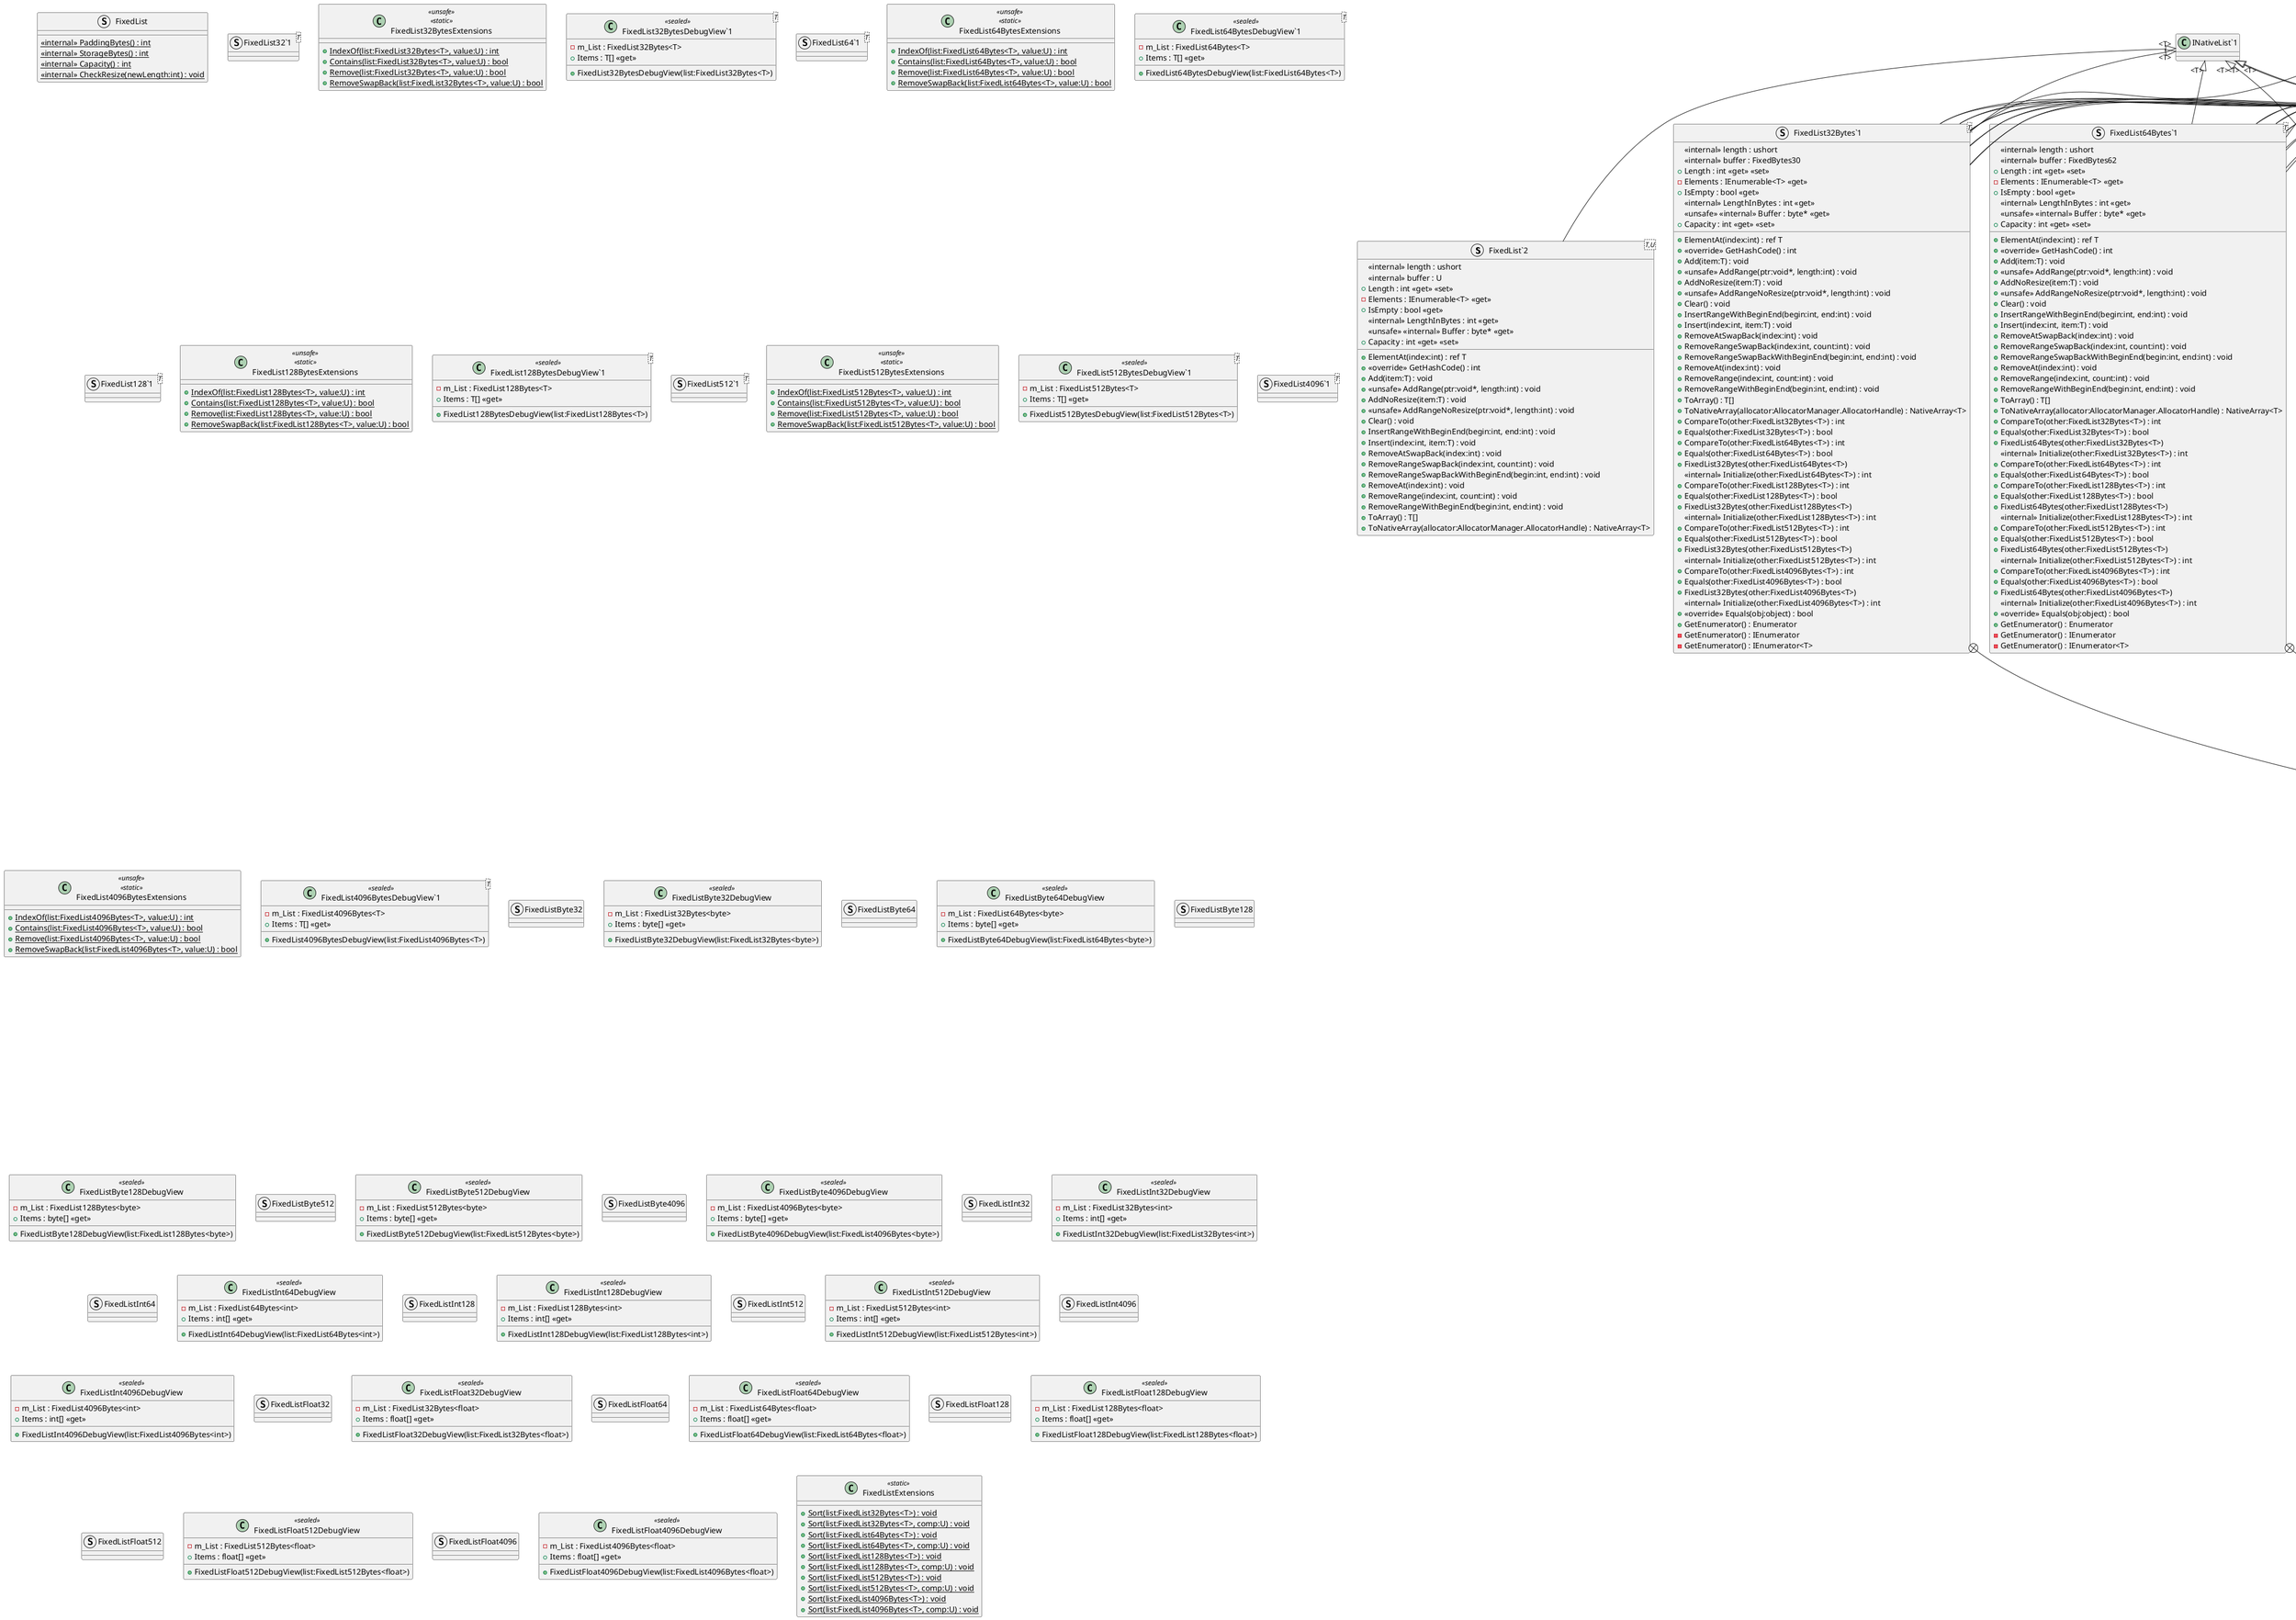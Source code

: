 @startuml
struct "FixedList`2"<T,U> {
    <<internal>> length : ushort
    <<internal>> buffer : U
    + Length : int <<get>> <<set>>
    - Elements : IEnumerable<T> <<get>>
    + IsEmpty : bool <<get>>
    <<internal>> LengthInBytes : int <<get>>
    <<unsafe>> <<internal>> Buffer : byte* <<get>>
    + Capacity : int <<get>> <<set>>
    + ElementAt(index:int) : ref T
    + <<override>> GetHashCode() : int
    + Add(item:T) : void
    + <<unsafe>> AddRange(ptr:void*, length:int) : void
    + AddNoResize(item:T) : void
    + <<unsafe>> AddRangeNoResize(ptr:void*, length:int) : void
    + Clear() : void
    + InsertRangeWithBeginEnd(begin:int, end:int) : void
    + Insert(index:int, item:T) : void
    + RemoveAtSwapBack(index:int) : void
    + RemoveRangeSwapBack(index:int, count:int) : void
    + RemoveRangeSwapBackWithBeginEnd(begin:int, end:int) : void
    + RemoveAt(index:int) : void
    + RemoveRange(index:int, count:int) : void
    + RemoveRangeWithBeginEnd(begin:int, end:int) : void
    + ToArray() : T[]
    + ToNativeArray(allocator:AllocatorManager.AllocatorHandle) : NativeArray<T>
}
struct FixedList {
    <<internal>> {static} PaddingBytes() : int
    <<internal>> {static} StorageBytes() : int
    <<internal>> {static} Capacity() : int
    <<internal>> {static} CheckResize(newLength:int) : void
}
struct "FixedList32`1"<T> {
}
struct "FixedList32Bytes`1"<T> {
    <<internal>> length : ushort
    <<internal>> buffer : FixedBytes30
    + Length : int <<get>> <<set>>
    - Elements : IEnumerable<T> <<get>>
    + IsEmpty : bool <<get>>
    <<internal>> LengthInBytes : int <<get>>
    <<unsafe>> <<internal>> Buffer : byte* <<get>>
    + Capacity : int <<get>> <<set>>
    + ElementAt(index:int) : ref T
    + <<override>> GetHashCode() : int
    + Add(item:T) : void
    + <<unsafe>> AddRange(ptr:void*, length:int) : void
    + AddNoResize(item:T) : void
    + <<unsafe>> AddRangeNoResize(ptr:void*, length:int) : void
    + Clear() : void
    + InsertRangeWithBeginEnd(begin:int, end:int) : void
    + Insert(index:int, item:T) : void
    + RemoveAtSwapBack(index:int) : void
    + RemoveRangeSwapBack(index:int, count:int) : void
    + RemoveRangeSwapBackWithBeginEnd(begin:int, end:int) : void
    + RemoveAt(index:int) : void
    + RemoveRange(index:int, count:int) : void
    + RemoveRangeWithBeginEnd(begin:int, end:int) : void
    + ToArray() : T[]
    + ToNativeArray(allocator:AllocatorManager.AllocatorHandle) : NativeArray<T>
    + CompareTo(other:FixedList32Bytes<T>) : int
    + Equals(other:FixedList32Bytes<T>) : bool
    + CompareTo(other:FixedList64Bytes<T>) : int
    + Equals(other:FixedList64Bytes<T>) : bool
    + FixedList32Bytes(other:FixedList64Bytes<T>)
    <<internal>> Initialize(other:FixedList64Bytes<T>) : int
    + CompareTo(other:FixedList128Bytes<T>) : int
    + Equals(other:FixedList128Bytes<T>) : bool
    + FixedList32Bytes(other:FixedList128Bytes<T>)
    <<internal>> Initialize(other:FixedList128Bytes<T>) : int
    + CompareTo(other:FixedList512Bytes<T>) : int
    + Equals(other:FixedList512Bytes<T>) : bool
    + FixedList32Bytes(other:FixedList512Bytes<T>)
    <<internal>> Initialize(other:FixedList512Bytes<T>) : int
    + CompareTo(other:FixedList4096Bytes<T>) : int
    + Equals(other:FixedList4096Bytes<T>) : bool
    + FixedList32Bytes(other:FixedList4096Bytes<T>)
    <<internal>> Initialize(other:FixedList4096Bytes<T>) : int
    + <<override>> Equals(obj:object) : bool
    + GetEnumerator() : Enumerator
    - GetEnumerator() : IEnumerator
    - GetEnumerator() : IEnumerator<T>
}
class FixedList32BytesExtensions <<unsafe>> <<static>> {
    + {static} IndexOf(list:FixedList32Bytes<T>, value:U) : int
    + {static} Contains(list:FixedList32Bytes<T>, value:U) : bool
    + {static} Remove(list:FixedList32Bytes<T>, value:U) : bool
    + {static} RemoveSwapBack(list:FixedList32Bytes<T>, value:U) : bool
}
class "FixedList32BytesDebugView`1"<T> <<sealed>> {
    - m_List : FixedList32Bytes<T>
    + FixedList32BytesDebugView(list:FixedList32Bytes<T>)
    + Items : T[] <<get>>
}
struct "FixedList64`1"<T> {
}
struct "FixedList64Bytes`1"<T> {
    <<internal>> length : ushort
    <<internal>> buffer : FixedBytes62
    + Length : int <<get>> <<set>>
    - Elements : IEnumerable<T> <<get>>
    + IsEmpty : bool <<get>>
    <<internal>> LengthInBytes : int <<get>>
    <<unsafe>> <<internal>> Buffer : byte* <<get>>
    + Capacity : int <<get>> <<set>>
    + ElementAt(index:int) : ref T
    + <<override>> GetHashCode() : int
    + Add(item:T) : void
    + <<unsafe>> AddRange(ptr:void*, length:int) : void
    + AddNoResize(item:T) : void
    + <<unsafe>> AddRangeNoResize(ptr:void*, length:int) : void
    + Clear() : void
    + InsertRangeWithBeginEnd(begin:int, end:int) : void
    + Insert(index:int, item:T) : void
    + RemoveAtSwapBack(index:int) : void
    + RemoveRangeSwapBack(index:int, count:int) : void
    + RemoveRangeSwapBackWithBeginEnd(begin:int, end:int) : void
    + RemoveAt(index:int) : void
    + RemoveRange(index:int, count:int) : void
    + RemoveRangeWithBeginEnd(begin:int, end:int) : void
    + ToArray() : T[]
    + ToNativeArray(allocator:AllocatorManager.AllocatorHandle) : NativeArray<T>
    + CompareTo(other:FixedList32Bytes<T>) : int
    + Equals(other:FixedList32Bytes<T>) : bool
    + FixedList64Bytes(other:FixedList32Bytes<T>)
    <<internal>> Initialize(other:FixedList32Bytes<T>) : int
    + CompareTo(other:FixedList64Bytes<T>) : int
    + Equals(other:FixedList64Bytes<T>) : bool
    + CompareTo(other:FixedList128Bytes<T>) : int
    + Equals(other:FixedList128Bytes<T>) : bool
    + FixedList64Bytes(other:FixedList128Bytes<T>)
    <<internal>> Initialize(other:FixedList128Bytes<T>) : int
    + CompareTo(other:FixedList512Bytes<T>) : int
    + Equals(other:FixedList512Bytes<T>) : bool
    + FixedList64Bytes(other:FixedList512Bytes<T>)
    <<internal>> Initialize(other:FixedList512Bytes<T>) : int
    + CompareTo(other:FixedList4096Bytes<T>) : int
    + Equals(other:FixedList4096Bytes<T>) : bool
    + FixedList64Bytes(other:FixedList4096Bytes<T>)
    <<internal>> Initialize(other:FixedList4096Bytes<T>) : int
    + <<override>> Equals(obj:object) : bool
    + GetEnumerator() : Enumerator
    - GetEnumerator() : IEnumerator
    - GetEnumerator() : IEnumerator<T>
}
class FixedList64BytesExtensions <<unsafe>> <<static>> {
    + {static} IndexOf(list:FixedList64Bytes<T>, value:U) : int
    + {static} Contains(list:FixedList64Bytes<T>, value:U) : bool
    + {static} Remove(list:FixedList64Bytes<T>, value:U) : bool
    + {static} RemoveSwapBack(list:FixedList64Bytes<T>, value:U) : bool
}
class "FixedList64BytesDebugView`1"<T> <<sealed>> {
    - m_List : FixedList64Bytes<T>
    + FixedList64BytesDebugView(list:FixedList64Bytes<T>)
    + Items : T[] <<get>>
}
struct "FixedList128`1"<T> {
}
struct "FixedList128Bytes`1"<T> {
    <<internal>> length : ushort
    <<internal>> buffer : FixedBytes126
    + Length : int <<get>> <<set>>
    - Elements : IEnumerable<T> <<get>>
    + IsEmpty : bool <<get>>
    <<internal>> LengthInBytes : int <<get>>
    <<unsafe>> <<internal>> Buffer : byte* <<get>>
    + Capacity : int <<get>> <<set>>
    + ElementAt(index:int) : ref T
    + <<override>> GetHashCode() : int
    + Add(item:T) : void
    + <<unsafe>> AddRange(ptr:void*, length:int) : void
    + AddNoResize(item:T) : void
    + <<unsafe>> AddRangeNoResize(ptr:void*, length:int) : void
    + Clear() : void
    + InsertRangeWithBeginEnd(begin:int, end:int) : void
    + Insert(index:int, item:T) : void
    + RemoveAtSwapBack(index:int) : void
    + RemoveRangeSwapBack(index:int, count:int) : void
    + RemoveRangeSwapBackWithBeginEnd(begin:int, end:int) : void
    + RemoveAt(index:int) : void
    + RemoveRange(index:int, count:int) : void
    + RemoveRangeWithBeginEnd(begin:int, end:int) : void
    + ToArray() : T[]
    + ToNativeArray(allocator:AllocatorManager.AllocatorHandle) : NativeArray<T>
    + CompareTo(other:FixedList32Bytes<T>) : int
    + Equals(other:FixedList32Bytes<T>) : bool
    + FixedList128Bytes(other:FixedList32Bytes<T>)
    <<internal>> Initialize(other:FixedList32Bytes<T>) : int
    + CompareTo(other:FixedList64Bytes<T>) : int
    + Equals(other:FixedList64Bytes<T>) : bool
    + FixedList128Bytes(other:FixedList64Bytes<T>)
    <<internal>> Initialize(other:FixedList64Bytes<T>) : int
    + CompareTo(other:FixedList128Bytes<T>) : int
    + Equals(other:FixedList128Bytes<T>) : bool
    + CompareTo(other:FixedList512Bytes<T>) : int
    + Equals(other:FixedList512Bytes<T>) : bool
    + FixedList128Bytes(other:FixedList512Bytes<T>)
    <<internal>> Initialize(other:FixedList512Bytes<T>) : int
    + CompareTo(other:FixedList4096Bytes<T>) : int
    + Equals(other:FixedList4096Bytes<T>) : bool
    + FixedList128Bytes(other:FixedList4096Bytes<T>)
    <<internal>> Initialize(other:FixedList4096Bytes<T>) : int
    + <<override>> Equals(obj:object) : bool
    + GetEnumerator() : Enumerator
    - GetEnumerator() : IEnumerator
    - GetEnumerator() : IEnumerator<T>
}
class FixedList128BytesExtensions <<unsafe>> <<static>> {
    + {static} IndexOf(list:FixedList128Bytes<T>, value:U) : int
    + {static} Contains(list:FixedList128Bytes<T>, value:U) : bool
    + {static} Remove(list:FixedList128Bytes<T>, value:U) : bool
    + {static} RemoveSwapBack(list:FixedList128Bytes<T>, value:U) : bool
}
class "FixedList128BytesDebugView`1"<T> <<sealed>> {
    - m_List : FixedList128Bytes<T>
    + FixedList128BytesDebugView(list:FixedList128Bytes<T>)
    + Items : T[] <<get>>
}
struct "FixedList512`1"<T> {
}
struct "FixedList512Bytes`1"<T> {
    <<internal>> length : ushort
    <<internal>> buffer : FixedBytes510
    + Length : int <<get>> <<set>>
    - Elements : IEnumerable<T> <<get>>
    + IsEmpty : bool <<get>>
    <<internal>> LengthInBytes : int <<get>>
    <<unsafe>> <<internal>> Buffer : byte* <<get>>
    + Capacity : int <<get>> <<set>>
    + ElementAt(index:int) : ref T
    + <<override>> GetHashCode() : int
    + Add(item:T) : void
    + <<unsafe>> AddRange(ptr:void*, length:int) : void
    + AddNoResize(item:T) : void
    + <<unsafe>> AddRangeNoResize(ptr:void*, length:int) : void
    + Clear() : void
    + InsertRangeWithBeginEnd(begin:int, end:int) : void
    + Insert(index:int, item:T) : void
    + RemoveAtSwapBack(index:int) : void
    + RemoveRangeSwapBack(index:int, count:int) : void
    + RemoveRangeSwapBackWithBeginEnd(begin:int, end:int) : void
    + RemoveAt(index:int) : void
    + RemoveRange(index:int, count:int) : void
    + RemoveRangeWithBeginEnd(begin:int, end:int) : void
    + ToArray() : T[]
    + ToNativeArray(allocator:AllocatorManager.AllocatorHandle) : NativeArray<T>
    + CompareTo(other:FixedList32Bytes<T>) : int
    + Equals(other:FixedList32Bytes<T>) : bool
    + FixedList512Bytes(other:FixedList32Bytes<T>)
    <<internal>> Initialize(other:FixedList32Bytes<T>) : int
    + CompareTo(other:FixedList64Bytes<T>) : int
    + Equals(other:FixedList64Bytes<T>) : bool
    + FixedList512Bytes(other:FixedList64Bytes<T>)
    <<internal>> Initialize(other:FixedList64Bytes<T>) : int
    + CompareTo(other:FixedList128Bytes<T>) : int
    + Equals(other:FixedList128Bytes<T>) : bool
    + FixedList512Bytes(other:FixedList128Bytes<T>)
    <<internal>> Initialize(other:FixedList128Bytes<T>) : int
    + CompareTo(other:FixedList512Bytes<T>) : int
    + Equals(other:FixedList512Bytes<T>) : bool
    + CompareTo(other:FixedList4096Bytes<T>) : int
    + Equals(other:FixedList4096Bytes<T>) : bool
    + FixedList512Bytes(other:FixedList4096Bytes<T>)
    <<internal>> Initialize(other:FixedList4096Bytes<T>) : int
    + <<override>> Equals(obj:object) : bool
    + GetEnumerator() : Enumerator
    - GetEnumerator() : IEnumerator
    - GetEnumerator() : IEnumerator<T>
}
class FixedList512BytesExtensions <<unsafe>> <<static>> {
    + {static} IndexOf(list:FixedList512Bytes<T>, value:U) : int
    + {static} Contains(list:FixedList512Bytes<T>, value:U) : bool
    + {static} Remove(list:FixedList512Bytes<T>, value:U) : bool
    + {static} RemoveSwapBack(list:FixedList512Bytes<T>, value:U) : bool
}
class "FixedList512BytesDebugView`1"<T> <<sealed>> {
    - m_List : FixedList512Bytes<T>
    + FixedList512BytesDebugView(list:FixedList512Bytes<T>)
    + Items : T[] <<get>>
}
struct "FixedList4096`1"<T> {
}
struct "FixedList4096Bytes`1"<T> {
    <<internal>> length : ushort
    <<internal>> buffer : FixedBytes4094
    + Length : int <<get>> <<set>>
    - Elements : IEnumerable<T> <<get>>
    + IsEmpty : bool <<get>>
    <<internal>> LengthInBytes : int <<get>>
    <<unsafe>> <<internal>> Buffer : byte* <<get>>
    + Capacity : int <<get>> <<set>>
    + ElementAt(index:int) : ref T
    + <<override>> GetHashCode() : int
    + Add(item:T) : void
    + <<unsafe>> AddRange(ptr:void*, length:int) : void
    + AddNoResize(item:T) : void
    + <<unsafe>> AddRangeNoResize(ptr:void*, length:int) : void
    + Clear() : void
    + InsertRangeWithBeginEnd(begin:int, end:int) : void
    + Insert(index:int, item:T) : void
    + RemoveAtSwapBack(index:int) : void
    + RemoveRangeSwapBack(index:int, count:int) : void
    + RemoveRangeSwapBackWithBeginEnd(begin:int, end:int) : void
    + RemoveAt(index:int) : void
    + RemoveRange(index:int, count:int) : void
    + RemoveRangeWithBeginEnd(begin:int, end:int) : void
    + ToArray() : T[]
    + ToNativeArray(allocator:AllocatorManager.AllocatorHandle) : NativeArray<T>
    + CompareTo(other:FixedList32Bytes<T>) : int
    + Equals(other:FixedList32Bytes<T>) : bool
    + FixedList4096Bytes(other:FixedList32Bytes<T>)
    <<internal>> Initialize(other:FixedList32Bytes<T>) : int
    + CompareTo(other:FixedList64Bytes<T>) : int
    + Equals(other:FixedList64Bytes<T>) : bool
    + FixedList4096Bytes(other:FixedList64Bytes<T>)
    <<internal>> Initialize(other:FixedList64Bytes<T>) : int
    + CompareTo(other:FixedList128Bytes<T>) : int
    + Equals(other:FixedList128Bytes<T>) : bool
    + FixedList4096Bytes(other:FixedList128Bytes<T>)
    <<internal>> Initialize(other:FixedList128Bytes<T>) : int
    + CompareTo(other:FixedList512Bytes<T>) : int
    + Equals(other:FixedList512Bytes<T>) : bool
    + FixedList4096Bytes(other:FixedList512Bytes<T>)
    <<internal>> Initialize(other:FixedList512Bytes<T>) : int
    + CompareTo(other:FixedList4096Bytes<T>) : int
    + Equals(other:FixedList4096Bytes<T>) : bool
    + <<override>> Equals(obj:object) : bool
    + GetEnumerator() : Enumerator
    - GetEnumerator() : IEnumerator
    - GetEnumerator() : IEnumerator<T>
}
class FixedList4096BytesExtensions <<unsafe>> <<static>> {
    + {static} IndexOf(list:FixedList4096Bytes<T>, value:U) : int
    + {static} Contains(list:FixedList4096Bytes<T>, value:U) : bool
    + {static} Remove(list:FixedList4096Bytes<T>, value:U) : bool
    + {static} RemoveSwapBack(list:FixedList4096Bytes<T>, value:U) : bool
}
class "FixedList4096BytesDebugView`1"<T> <<sealed>> {
    - m_List : FixedList4096Bytes<T>
    + FixedList4096BytesDebugView(list:FixedList4096Bytes<T>)
    + Items : T[] <<get>>
}
struct FixedListByte32 {
}
class FixedListByte32DebugView <<sealed>> {
    - m_List : FixedList32Bytes<byte>
    + FixedListByte32DebugView(list:FixedList32Bytes<byte>)
    + Items : byte[] <<get>>
}
struct FixedListByte64 {
}
class FixedListByte64DebugView <<sealed>> {
    - m_List : FixedList64Bytes<byte>
    + FixedListByte64DebugView(list:FixedList64Bytes<byte>)
    + Items : byte[] <<get>>
}
struct FixedListByte128 {
}
class FixedListByte128DebugView <<sealed>> {
    - m_List : FixedList128Bytes<byte>
    + FixedListByte128DebugView(list:FixedList128Bytes<byte>)
    + Items : byte[] <<get>>
}
struct FixedListByte512 {
}
class FixedListByte512DebugView <<sealed>> {
    - m_List : FixedList512Bytes<byte>
    + FixedListByte512DebugView(list:FixedList512Bytes<byte>)
    + Items : byte[] <<get>>
}
struct FixedListByte4096 {
}
class FixedListByte4096DebugView <<sealed>> {
    - m_List : FixedList4096Bytes<byte>
    + FixedListByte4096DebugView(list:FixedList4096Bytes<byte>)
    + Items : byte[] <<get>>
}
struct FixedListInt32 {
}
class FixedListInt32DebugView <<sealed>> {
    - m_List : FixedList32Bytes<int>
    + FixedListInt32DebugView(list:FixedList32Bytes<int>)
    + Items : int[] <<get>>
}
struct FixedListInt64 {
}
class FixedListInt64DebugView <<sealed>> {
    - m_List : FixedList64Bytes<int>
    + FixedListInt64DebugView(list:FixedList64Bytes<int>)
    + Items : int[] <<get>>
}
struct FixedListInt128 {
}
class FixedListInt128DebugView <<sealed>> {
    - m_List : FixedList128Bytes<int>
    + FixedListInt128DebugView(list:FixedList128Bytes<int>)
    + Items : int[] <<get>>
}
struct FixedListInt512 {
}
class FixedListInt512DebugView <<sealed>> {
    - m_List : FixedList512Bytes<int>
    + FixedListInt512DebugView(list:FixedList512Bytes<int>)
    + Items : int[] <<get>>
}
struct FixedListInt4096 {
}
class FixedListInt4096DebugView <<sealed>> {
    - m_List : FixedList4096Bytes<int>
    + FixedListInt4096DebugView(list:FixedList4096Bytes<int>)
    + Items : int[] <<get>>
}
struct FixedListFloat32 {
}
class FixedListFloat32DebugView <<sealed>> {
    - m_List : FixedList32Bytes<float>
    + FixedListFloat32DebugView(list:FixedList32Bytes<float>)
    + Items : float[] <<get>>
}
struct FixedListFloat64 {
}
class FixedListFloat64DebugView <<sealed>> {
    - m_List : FixedList64Bytes<float>
    + FixedListFloat64DebugView(list:FixedList64Bytes<float>)
    + Items : float[] <<get>>
}
struct FixedListFloat128 {
}
class FixedListFloat128DebugView <<sealed>> {
    - m_List : FixedList128Bytes<float>
    + FixedListFloat128DebugView(list:FixedList128Bytes<float>)
    + Items : float[] <<get>>
}
struct FixedListFloat512 {
}
class FixedListFloat512DebugView <<sealed>> {
    - m_List : FixedList512Bytes<float>
    + FixedListFloat512DebugView(list:FixedList512Bytes<float>)
    + Items : float[] <<get>>
}
struct FixedListFloat4096 {
}
class FixedListFloat4096DebugView <<sealed>> {
    - m_List : FixedList4096Bytes<float>
    + FixedListFloat4096DebugView(list:FixedList4096Bytes<float>)
    + Items : float[] <<get>>
}
class FixedListExtensions <<static>> {
    + {static} Sort(list:FixedList32Bytes<T>) : void
    + {static} Sort(list:FixedList32Bytes<T>, comp:U) : void
    + {static} Sort(list:FixedList64Bytes<T>) : void
    + {static} Sort(list:FixedList64Bytes<T>, comp:U) : void
    + {static} Sort(list:FixedList128Bytes<T>) : void
    + {static} Sort(list:FixedList128Bytes<T>, comp:U) : void
    + {static} Sort(list:FixedList512Bytes<T>) : void
    + {static} Sort(list:FixedList512Bytes<T>, comp:U) : void
    + {static} Sort(list:FixedList4096Bytes<T>) : void
    + {static} Sort(list:FixedList4096Bytes<T>, comp:U) : void
}
struct Enumerator {
    - m_List : FixedList32Bytes<T>
    - m_Index : int
    + Enumerator(list:FixedList32Bytes<T>)
    + Dispose() : void
    + MoveNext() : bool
    + Reset() : void
    + Current : T <<get>>
    - Current : object <<get>>
}
struct Enumerator {
    - m_List : FixedList64Bytes<T>
    - m_Index : int
    + Enumerator(list:FixedList64Bytes<T>)
    + Dispose() : void
    + MoveNext() : bool
    + Reset() : void
    + Current : T <<get>>
    - Current : object <<get>>
}
struct Enumerator {
    - m_List : FixedList128Bytes<T>
    - m_Index : int
    + Enumerator(list:FixedList128Bytes<T>)
    + Dispose() : void
    + MoveNext() : bool
    + Reset() : void
    + Current : T <<get>>
    - Current : object <<get>>
}
struct Enumerator {
    - m_List : FixedList512Bytes<T>
    - m_Index : int
    + Enumerator(list:FixedList512Bytes<T>)
    + Dispose() : void
    + MoveNext() : bool
    + Reset() : void
    + Current : T <<get>>
    - Current : object <<get>>
}
struct Enumerator {
    - m_List : FixedList4096Bytes<T>
    - m_Index : int
    + Enumerator(list:FixedList4096Bytes<T>)
    + Dispose() : void
    + MoveNext() : bool
    + Reset() : void
    + Current : T <<get>>
    - Current : object <<get>>
}
"INativeList`1" "<T>" <|-- "FixedList`2"
"INativeList`1" "<T>" <|-- "FixedList32Bytes`1"
"IEnumerable`1" "<T>" <|-- "FixedList32Bytes`1"
"IEquatable`1" "<FixedList32Bytes<T>>" <|-- "FixedList32Bytes`1"
"IComparable`1" "<FixedList32Bytes<T>>" <|-- "FixedList32Bytes`1"
"IEquatable`1" "<FixedList64Bytes<T>>" <|-- "FixedList32Bytes`1"
"IComparable`1" "<FixedList64Bytes<T>>" <|-- "FixedList32Bytes`1"
"IEquatable`1" "<FixedList128Bytes<T>>" <|-- "FixedList32Bytes`1"
"IComparable`1" "<FixedList128Bytes<T>>" <|-- "FixedList32Bytes`1"
"IEquatable`1" "<FixedList512Bytes<T>>" <|-- "FixedList32Bytes`1"
"IComparable`1" "<FixedList512Bytes<T>>" <|-- "FixedList32Bytes`1"
"IEquatable`1" "<FixedList4096Bytes<T>>" <|-- "FixedList32Bytes`1"
"IComparable`1" "<FixedList4096Bytes<T>>" <|-- "FixedList32Bytes`1"
"INativeList`1" "<T>" <|-- "FixedList64Bytes`1"
"IEnumerable`1" "<T>" <|-- "FixedList64Bytes`1"
"IEquatable`1" "<FixedList32Bytes<T>>" <|-- "FixedList64Bytes`1"
"IComparable`1" "<FixedList32Bytes<T>>" <|-- "FixedList64Bytes`1"
"IEquatable`1" "<FixedList64Bytes<T>>" <|-- "FixedList64Bytes`1"
"IComparable`1" "<FixedList64Bytes<T>>" <|-- "FixedList64Bytes`1"
"IEquatable`1" "<FixedList128Bytes<T>>" <|-- "FixedList64Bytes`1"
"IComparable`1" "<FixedList128Bytes<T>>" <|-- "FixedList64Bytes`1"
"IEquatable`1" "<FixedList512Bytes<T>>" <|-- "FixedList64Bytes`1"
"IComparable`1" "<FixedList512Bytes<T>>" <|-- "FixedList64Bytes`1"
"IEquatable`1" "<FixedList4096Bytes<T>>" <|-- "FixedList64Bytes`1"
"IComparable`1" "<FixedList4096Bytes<T>>" <|-- "FixedList64Bytes`1"
"INativeList`1" "<T>" <|-- "FixedList128Bytes`1"
"IEnumerable`1" "<T>" <|-- "FixedList128Bytes`1"
"IEquatable`1" "<FixedList32Bytes<T>>" <|-- "FixedList128Bytes`1"
"IComparable`1" "<FixedList32Bytes<T>>" <|-- "FixedList128Bytes`1"
"IEquatable`1" "<FixedList64Bytes<T>>" <|-- "FixedList128Bytes`1"
"IComparable`1" "<FixedList64Bytes<T>>" <|-- "FixedList128Bytes`1"
"IEquatable`1" "<FixedList128Bytes<T>>" <|-- "FixedList128Bytes`1"
"IComparable`1" "<FixedList128Bytes<T>>" <|-- "FixedList128Bytes`1"
"IEquatable`1" "<FixedList512Bytes<T>>" <|-- "FixedList128Bytes`1"
"IComparable`1" "<FixedList512Bytes<T>>" <|-- "FixedList128Bytes`1"
"IEquatable`1" "<FixedList4096Bytes<T>>" <|-- "FixedList128Bytes`1"
"IComparable`1" "<FixedList4096Bytes<T>>" <|-- "FixedList128Bytes`1"
"INativeList`1" "<T>" <|-- "FixedList512Bytes`1"
"IEnumerable`1" "<T>" <|-- "FixedList512Bytes`1"
"IEquatable`1" "<FixedList32Bytes<T>>" <|-- "FixedList512Bytes`1"
"IComparable`1" "<FixedList32Bytes<T>>" <|-- "FixedList512Bytes`1"
"IEquatable`1" "<FixedList64Bytes<T>>" <|-- "FixedList512Bytes`1"
"IComparable`1" "<FixedList64Bytes<T>>" <|-- "FixedList512Bytes`1"
"IEquatable`1" "<FixedList128Bytes<T>>" <|-- "FixedList512Bytes`1"
"IComparable`1" "<FixedList128Bytes<T>>" <|-- "FixedList512Bytes`1"
"IEquatable`1" "<FixedList512Bytes<T>>" <|-- "FixedList512Bytes`1"
"IComparable`1" "<FixedList512Bytes<T>>" <|-- "FixedList512Bytes`1"
"IEquatable`1" "<FixedList4096Bytes<T>>" <|-- "FixedList512Bytes`1"
"IComparable`1" "<FixedList4096Bytes<T>>" <|-- "FixedList512Bytes`1"
"INativeList`1" "<T>" <|-- "FixedList4096Bytes`1"
"IEnumerable`1" "<T>" <|-- "FixedList4096Bytes`1"
"IEquatable`1" "<FixedList32Bytes<T>>" <|-- "FixedList4096Bytes`1"
"IComparable`1" "<FixedList32Bytes<T>>" <|-- "FixedList4096Bytes`1"
"IEquatable`1" "<FixedList64Bytes<T>>" <|-- "FixedList4096Bytes`1"
"IComparable`1" "<FixedList64Bytes<T>>" <|-- "FixedList4096Bytes`1"
"IEquatable`1" "<FixedList128Bytes<T>>" <|-- "FixedList4096Bytes`1"
"IComparable`1" "<FixedList128Bytes<T>>" <|-- "FixedList4096Bytes`1"
"IEquatable`1" "<FixedList512Bytes<T>>" <|-- "FixedList4096Bytes`1"
"IComparable`1" "<FixedList512Bytes<T>>" <|-- "FixedList4096Bytes`1"
"IEquatable`1" "<FixedList4096Bytes<T>>" <|-- "FixedList4096Bytes`1"
"IComparable`1" "<FixedList4096Bytes<T>>" <|-- "FixedList4096Bytes`1"
"FixedList32Bytes`1" +-- Enumerator
"IEnumerator`1" "<T>" <|-- Enumerator
"FixedList64Bytes`1" +-- Enumerator
"IEnumerator`1" "<T>" <|-- Enumerator
"FixedList128Bytes`1" +-- Enumerator
"IEnumerator`1" "<T>" <|-- Enumerator
"FixedList512Bytes`1" +-- Enumerator
"IEnumerator`1" "<T>" <|-- Enumerator
"FixedList4096Bytes`1" +-- Enumerator
"IEnumerator`1" "<T>" <|-- Enumerator
@enduml
